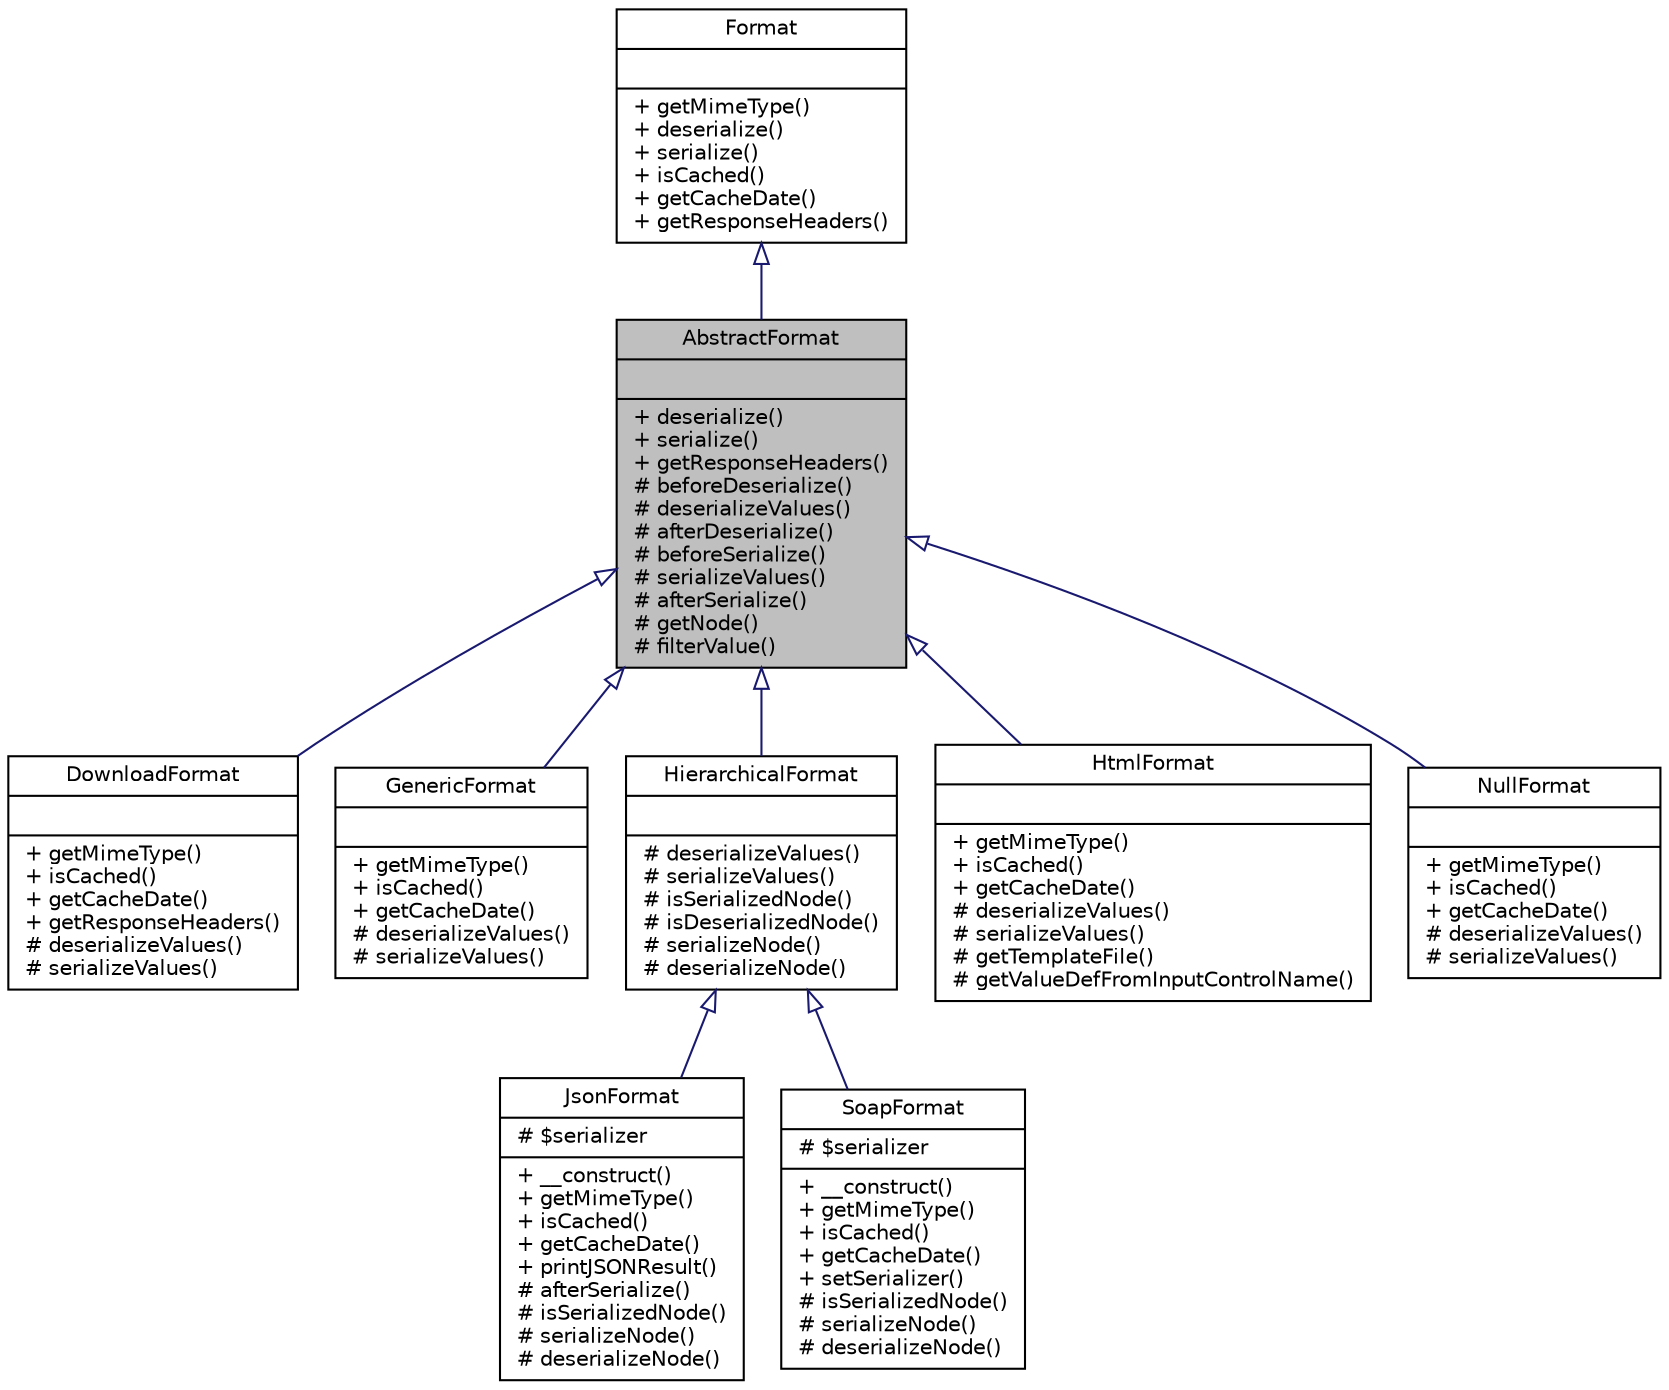 digraph "AbstractFormat"
{
  edge [fontname="Helvetica",fontsize="10",labelfontname="Helvetica",labelfontsize="10"];
  node [fontname="Helvetica",fontsize="10",shape=record];
  Node0 [label="{AbstractFormat\n||+ deserialize()\l+ serialize()\l+ getResponseHeaders()\l# beforeDeserialize()\l# deserializeValues()\l# afterDeserialize()\l# beforeSerialize()\l# serializeValues()\l# afterSerialize()\l# getNode()\l# filterValue()\l}",height=0.2,width=0.4,color="black", fillcolor="grey75", style="filled", fontcolor="black"];
  Node1 -> Node0 [dir="back",color="midnightblue",fontsize="10",style="solid",arrowtail="onormal",fontname="Helvetica"];
  Node1 [label="{Format\n||+ getMimeType()\l+ deserialize()\l+ serialize()\l+ isCached()\l+ getCacheDate()\l+ getResponseHeaders()\l}",height=0.2,width=0.4,color="black", fillcolor="white", style="filled",URL="$interfacewcmf_1_1lib_1_1presentation_1_1format_1_1_format.html",tooltip="Format defines the interface for all format classes. "];
  Node0 -> Node2 [dir="back",color="midnightblue",fontsize="10",style="solid",arrowtail="onormal",fontname="Helvetica"];
  Node2 [label="{DownloadFormat\n||+ getMimeType()\l+ isCached()\l+ getCacheDate()\l+ getResponseHeaders()\l# deserializeValues()\l# serializeValues()\l}",height=0.2,width=0.4,color="black", fillcolor="white", style="filled",URL="$classwcmf_1_1lib_1_1presentation_1_1format_1_1impl_1_1_download_format.html",tooltip="DownloadFormat is used for downloads. "];
  Node0 -> Node3 [dir="back",color="midnightblue",fontsize="10",style="solid",arrowtail="onormal",fontname="Helvetica"];
  Node3 [label="{GenericFormat\n||+ getMimeType()\l+ isCached()\l+ getCacheDate()\l# deserializeValues()\l# serializeValues()\l}",height=0.2,width=0.4,color="black", fillcolor="white", style="filled",URL="$classwcmf_1_1lib_1_1presentation_1_1format_1_1impl_1_1_generic_format.html",tooltip="GenericFormat is used to output arbitrary responses. "];
  Node0 -> Node4 [dir="back",color="midnightblue",fontsize="10",style="solid",arrowtail="onormal",fontname="Helvetica"];
  Node4 [label="{HierarchicalFormat\n||# deserializeValues()\l# serializeValues()\l# isSerializedNode()\l# isDeserializedNode()\l# serializeNode()\l# deserializeNode()\l}",height=0.2,width=0.4,color="black", fillcolor="white", style="filled",URL="$classwcmf_1_1lib_1_1presentation_1_1format_1_1impl_1_1_hierarchical_format.html",tooltip="HierarchicalFormat is used as base class for formats that are able to represent hierarchical data lik..."];
  Node4 -> Node5 [dir="back",color="midnightblue",fontsize="10",style="solid",arrowtail="onormal",fontname="Helvetica"];
  Node5 [label="{JsonFormat\n|# $serializer\l|+ __construct()\l+ getMimeType()\l+ isCached()\l+ getCacheDate()\l+ printJSONResult()\l# afterSerialize()\l# isSerializedNode()\l# serializeNode()\l# deserializeNode()\l}",height=0.2,width=0.4,color="black", fillcolor="white", style="filled",URL="$classwcmf_1_1lib_1_1presentation_1_1format_1_1impl_1_1_json_format.html",tooltip="JsonFormat implements the JSON request/response format. "];
  Node4 -> Node6 [dir="back",color="midnightblue",fontsize="10",style="solid",arrowtail="onormal",fontname="Helvetica"];
  Node6 [label="{SoapFormat\n|# $serializer\l|+ __construct()\l+ getMimeType()\l+ isCached()\l+ getCacheDate()\l+ setSerializer()\l# isSerializedNode()\l# serializeNode()\l# deserializeNode()\l}",height=0.2,width=0.4,color="black", fillcolor="white", style="filled",URL="$classwcmf_1_1lib_1_1presentation_1_1format_1_1impl_1_1_soap_format.html",tooltip="SoapFormat implements the SOAP request/response format. "];
  Node0 -> Node7 [dir="back",color="midnightblue",fontsize="10",style="solid",arrowtail="onormal",fontname="Helvetica"];
  Node7 [label="{HtmlFormat\n||+ getMimeType()\l+ isCached()\l+ getCacheDate()\l# deserializeValues()\l# serializeValues()\l# getTemplateFile()\l# getValueDefFromInputControlName()\l}",height=0.2,width=0.4,color="black", fillcolor="white", style="filled",URL="$classwcmf_1_1lib_1_1presentation_1_1format_1_1impl_1_1_html_format.html",tooltip="HtmlFormat implements the HTML request/response format. "];
  Node0 -> Node8 [dir="back",color="midnightblue",fontsize="10",style="solid",arrowtail="onormal",fontname="Helvetica"];
  Node8 [label="{NullFormat\n||+ getMimeType()\l+ isCached()\l+ getCacheDate()\l# deserializeValues()\l# serializeValues()\l}",height=0.2,width=0.4,color="black", fillcolor="white", style="filled",URL="$classwcmf_1_1lib_1_1presentation_1_1format_1_1impl_1_1_null_format.html",tooltip="NullFormat transfers the original request and response objects without modifying or transforming them..."];
}

